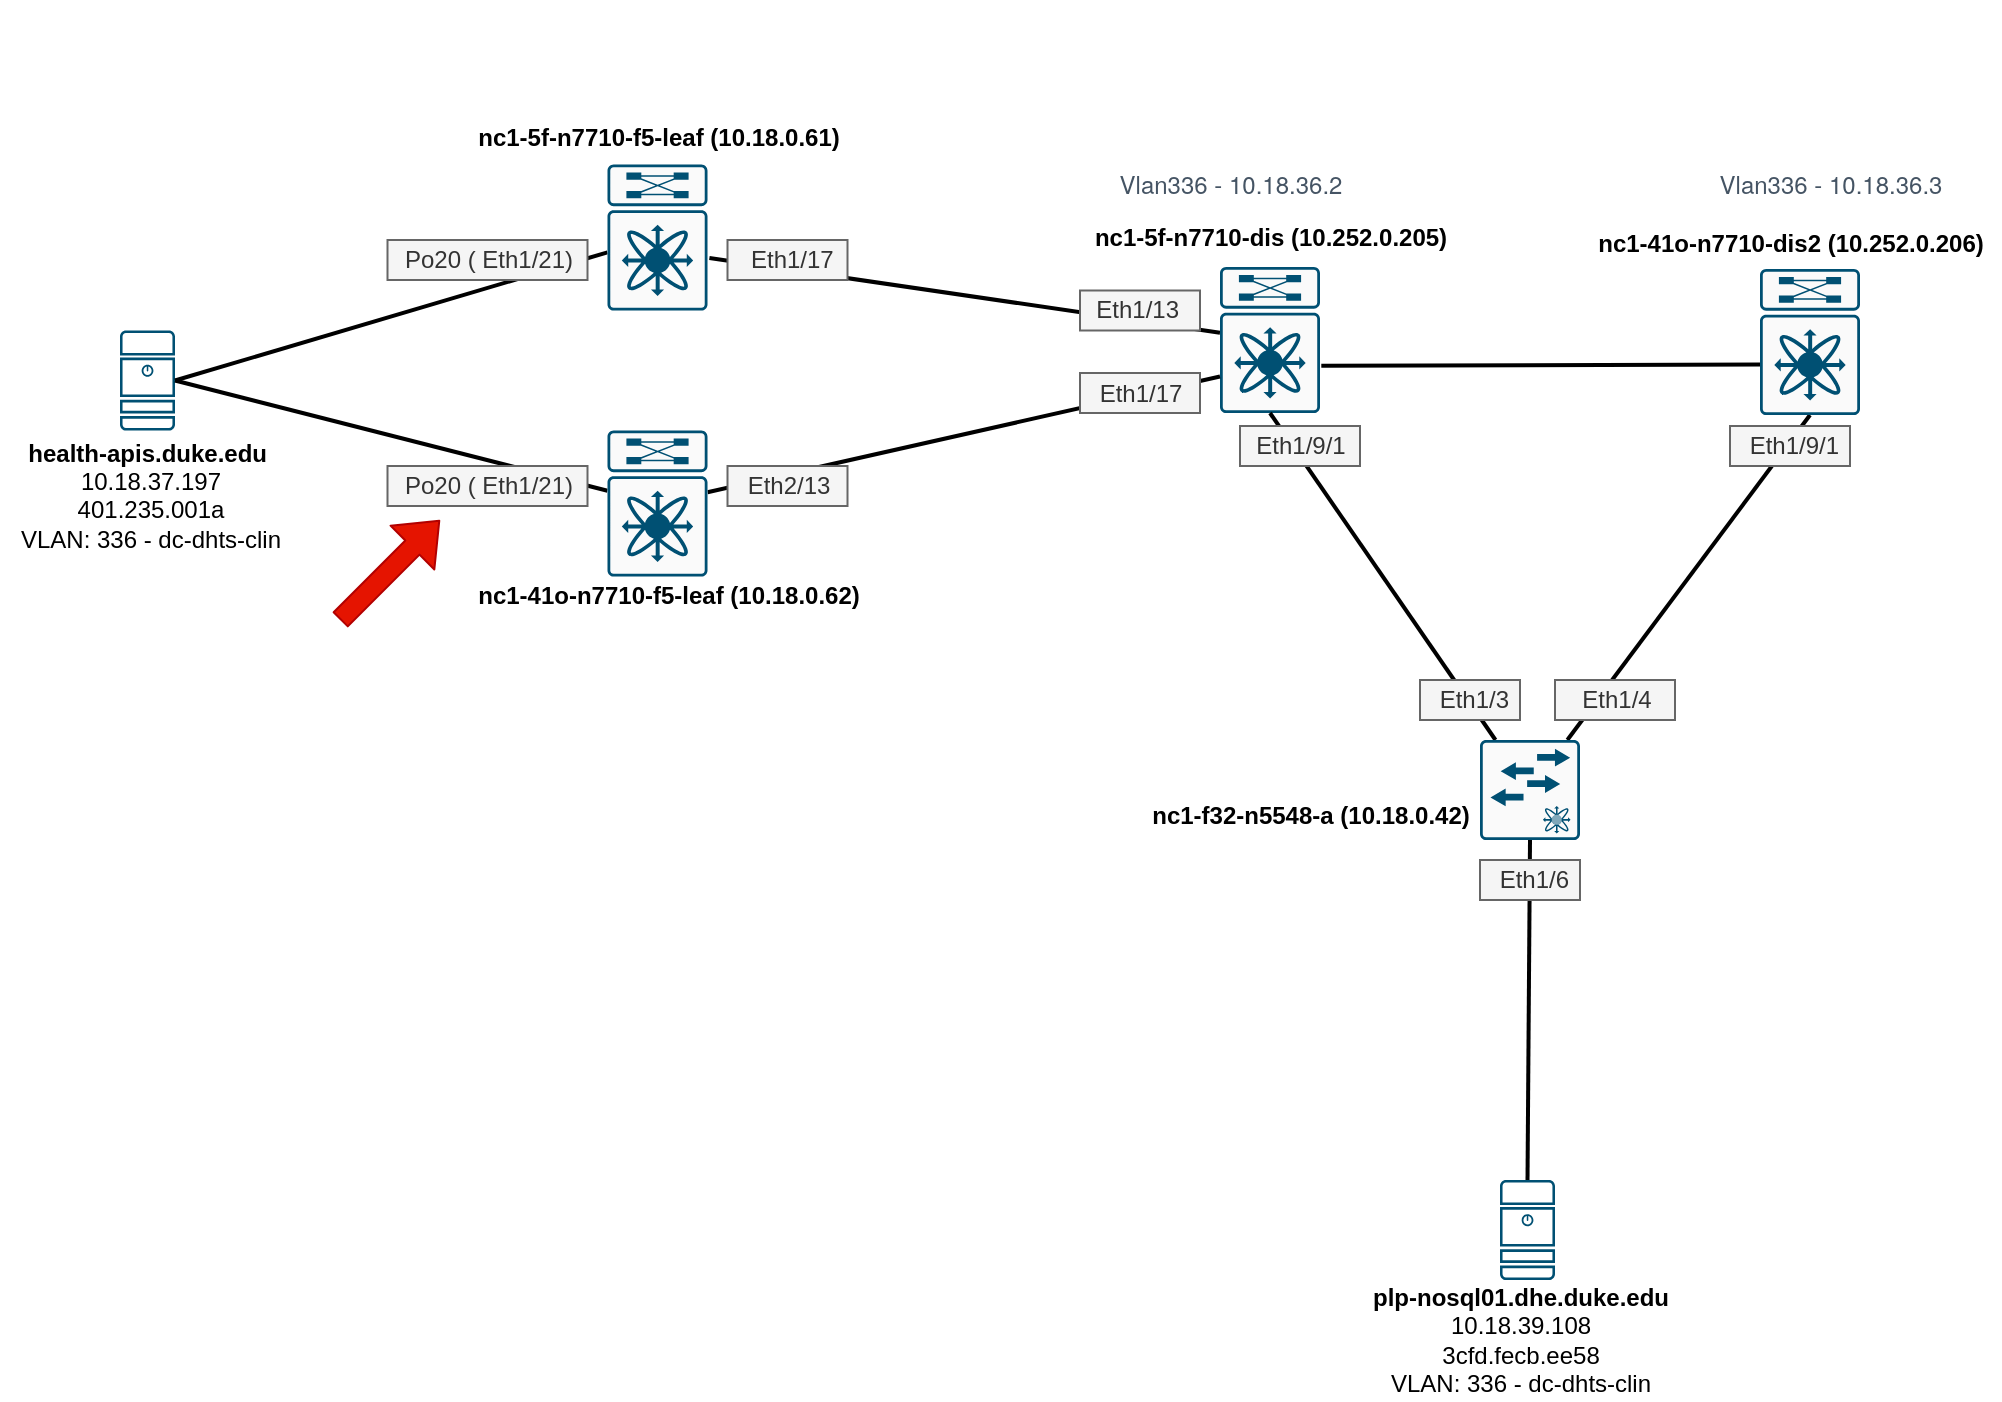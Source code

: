 <mxfile version="13.11.0" type="github"><diagram id="iulFN9MaWA_ZYAHoZRZi" name="Page-1"><mxGraphModel dx="2046" dy="1234" grid="1" gridSize="10" guides="1" tooltips="1" connect="1" arrows="1" fold="1" page="1" pageScale="1" pageWidth="850" pageHeight="1100" math="0" shadow="0"><root><mxCell id="0"/><mxCell id="1" parent="0"/><mxCell id="FDN_Z4YGQP8Es22HY1VH-2" value="" style="points=[[0.015,0.015,0],[0.985,0.015,0],[0.985,0.985,0],[0.015,0.985,0],[0.25,0,0],[0.5,0,0],[0.75,0,0],[1,0.25,0],[1,0.5,0],[1,0.75,0],[0.75,1,0],[0.5,1,0],[0.25,1,0],[0,0.75,0],[0,0.5,0],[0,0.25,0]];verticalLabelPosition=bottom;html=1;verticalAlign=top;aspect=fixed;align=center;pointerEvents=1;shape=mxgraph.cisco19.server;fillColor=#005073;strokeColor=none;" parent="1" vertex="1"><mxGeometry x="360" y="620" width="27.5" height="50" as="geometry"/></mxCell><mxCell id="FDN_Z4YGQP8Es22HY1VH-29" value="" style="edgeStyle=none;rounded=0;orthogonalLoop=1;jettySize=auto;html=1;endArrow=none;endFill=0;strokeWidth=2;entryX=1.019;entryY=0.64;entryDx=0;entryDy=0;entryPerimeter=0;" parent="1" source="FDN_Z4YGQP8Es22HY1VH-3" target="FDN_Z4YGQP8Es22HY1VH-30" edge="1"><mxGeometry relative="1" as="geometry"><mxPoint x="-10" y="196" as="targetPoint"/></mxGeometry></mxCell><mxCell id="FDN_Z4YGQP8Es22HY1VH-3" value="" style="points=[[0.015,0.015,0],[0.985,0.015,0],[0.985,0.985,0],[0.015,0.985,0],[0.25,0,0],[0.5,0,0],[0.75,0,0],[1,0.25,0],[1,0.5,0],[1,0.75,0],[0.75,1,0],[0.5,1,0],[0.25,1,0],[0,0.75,0],[0,0.5,0],[0,0.25,0]];verticalLabelPosition=bottom;html=1;verticalAlign=top;aspect=fixed;align=center;pointerEvents=1;shape=mxgraph.cisco19.rect;prIcon=nexus_7k;fillColor=#FAFAFA;strokeColor=#005073;" parent="1" vertex="1"><mxGeometry x="220" y="163.5" width="50" height="73" as="geometry"/></mxCell><mxCell id="FDN_Z4YGQP8Es22HY1VH-17" value="" style="rounded=0;orthogonalLoop=1;jettySize=auto;html=1;strokeWidth=2;endArrow=none;endFill=0;entryX=0.5;entryY=1;entryDx=0;entryDy=0;entryPerimeter=0;" parent="1" source="FDN_Z4YGQP8Es22HY1VH-5" target="FDN_Z4YGQP8Es22HY1VH-15" edge="1"><mxGeometry relative="1" as="geometry"><mxPoint x="375" y="320" as="targetPoint"/></mxGeometry></mxCell><mxCell id="FDN_Z4YGQP8Es22HY1VH-19" value="" style="edgeStyle=none;rounded=0;orthogonalLoop=1;jettySize=auto;html=1;endArrow=none;endFill=0;strokeWidth=2;entryX=0.5;entryY=1;entryDx=0;entryDy=0;entryPerimeter=0;" parent="1" source="FDN_Z4YGQP8Es22HY1VH-5" target="FDN_Z4YGQP8Es22HY1VH-3" edge="1"><mxGeometry relative="1" as="geometry"><mxPoint x="375" y="320" as="targetPoint"/></mxGeometry></mxCell><mxCell id="FDN_Z4YGQP8Es22HY1VH-5" value="" style="points=[[0.015,0.015,0],[0.985,0.015,0],[0.985,0.985,0],[0.015,0.985,0],[0.25,0,0],[0.5,0,0],[0.75,0,0],[1,0.25,0],[1,0.5,0],[1,0.75,0],[0.75,1,0],[0.5,1,0],[0.25,1,0],[0,0.75,0],[0,0.5,0],[0,0.25,0]];verticalLabelPosition=bottom;html=1;verticalAlign=top;aspect=fixed;align=center;pointerEvents=1;shape=mxgraph.cisco19.rect;prIcon=nexus_5k;fillColor=#FAFAFA;strokeColor=#005073;" parent="1" vertex="1"><mxGeometry x="350" y="400" width="50" height="50" as="geometry"/></mxCell><mxCell id="FDN_Z4YGQP8Es22HY1VH-6" value="" style="endArrow=none;html=1;exitX=0.5;exitY=0;exitDx=0;exitDy=0;exitPerimeter=0;entryX=0.5;entryY=1;entryDx=0;entryDy=0;entryPerimeter=0;strokeWidth=2;" parent="1" source="FDN_Z4YGQP8Es22HY1VH-2" target="FDN_Z4YGQP8Es22HY1VH-5" edge="1"><mxGeometry width="50" height="50" relative="1" as="geometry"><mxPoint x="260" y="590" as="sourcePoint"/><mxPoint x="310" y="540" as="targetPoint"/></mxGeometry></mxCell><mxCell id="FDN_Z4YGQP8Es22HY1VH-7" value="&lt;div&gt;&lt;b&gt;nc1-f32-n5548-a&lt;span&gt;&#9;&lt;/span&gt;(10.18.0.42)&lt;/b&gt;&lt;/div&gt;&lt;div&gt;&lt;br&gt;&lt;/div&gt;" style="text;html=1;align=center;verticalAlign=middle;resizable=0;points=[];autosize=1;" parent="1" vertex="1"><mxGeometry x="180" y="430" width="170" height="30" as="geometry"/></mxCell><mxCell id="FDN_Z4YGQP8Es22HY1VH-8" value="&lt;b&gt;plp-nosql01.dhe.duke.edu &lt;/b&gt;&lt;br&gt;10.18.39.108&lt;br&gt;3cfd.fecb.ee58&lt;br&gt;VLAN: 336 - dc-dhts-clin" style="text;html=1;align=center;verticalAlign=middle;resizable=0;points=[];autosize=1;" parent="1" vertex="1"><mxGeometry x="290" y="670" width="160" height="60" as="geometry"/></mxCell><mxCell id="FDN_Z4YGQP8Es22HY1VH-10" value="Eth1/9/1" style="text;html=1;align=center;verticalAlign=middle;resizable=0;points=[];autosize=1;connectable=0;fillColor=#f5f5f5;strokeColor=#666666;fontColor=#333333;" parent="1" vertex="1"><mxGeometry x="230" y="243" width="60" height="20" as="geometry"/></mxCell><mxCell id="FDN_Z4YGQP8Es22HY1VH-12" value="nc1-5f-n7710-dis (10.252.0.205)" style="text;html=1;align=center;verticalAlign=middle;resizable=0;points=[];autosize=1;fontStyle=1" parent="1" vertex="1"><mxGeometry x="150" y="138.75" width="190" height="20" as="geometry"/></mxCell><mxCell id="FDN_Z4YGQP8Es22HY1VH-13" value="&lt;div&gt;&amp;nbsp;Eth1/6&lt;/div&gt;" style="text;html=1;align=center;verticalAlign=middle;resizable=0;points=[];autosize=1;fillColor=#f5f5f5;strokeColor=#666666;fontColor=#333333;" parent="1" vertex="1"><mxGeometry x="350" y="460" width="50" height="20" as="geometry"/></mxCell><mxCell id="FDN_Z4YGQP8Es22HY1VH-14" value="&lt;div&gt;&lt;b&gt;&lt;br&gt;&lt;/b&gt;&lt;/div&gt;&lt;div&gt;&lt;b&gt;nc1-41o-n7710-dis2 (10.252.0.206)&lt;/b&gt;&lt;/div&gt;" style="text;html=1;align=center;verticalAlign=middle;resizable=0;points=[];autosize=1;" parent="1" vertex="1"><mxGeometry x="400" y="128.75" width="210" height="30" as="geometry"/></mxCell><mxCell id="FDN_Z4YGQP8Es22HY1VH-52" value="" style="edgeStyle=none;rounded=0;orthogonalLoop=1;jettySize=auto;html=1;endArrow=none;endFill=0;strokeWidth=2;fontColor=#333333;entryX=1.013;entryY=0.676;entryDx=0;entryDy=0;entryPerimeter=0;exitX=0.009;exitY=0.654;exitDx=0;exitDy=0;exitPerimeter=0;" parent="1" source="FDN_Z4YGQP8Es22HY1VH-15" target="FDN_Z4YGQP8Es22HY1VH-3" edge="1"><mxGeometry relative="1" as="geometry"/></mxCell><mxCell id="FDN_Z4YGQP8Es22HY1VH-15" value="" style="points=[[0.015,0.015,0],[0.985,0.015,0],[0.985,0.985,0],[0.015,0.985,0],[0.25,0,0],[0.5,0,0],[0.75,0,0],[1,0.25,0],[1,0.5,0],[1,0.75,0],[0.75,1,0],[0.5,1,0],[0.25,1,0],[0,0.75,0],[0,0.5,0],[0,0.25,0]];verticalLabelPosition=bottom;html=1;verticalAlign=top;aspect=fixed;align=center;pointerEvents=1;shape=mxgraph.cisco19.rect;prIcon=nexus_7k;fillColor=#FAFAFA;strokeColor=#005073;" parent="1" vertex="1"><mxGeometry x="490" y="164.5" width="50" height="73" as="geometry"/></mxCell><mxCell id="FDN_Z4YGQP8Es22HY1VH-20" value="&amp;nbsp;Eth1/9/1" style="text;html=1;align=center;verticalAlign=middle;resizable=0;points=[];autosize=1;fillColor=#f5f5f5;strokeColor=#666666;fontColor=#333333;" parent="1" vertex="1"><mxGeometry x="475" y="243" width="60" height="20" as="geometry"/></mxCell><mxCell id="FDN_Z4YGQP8Es22HY1VH-21" value="&amp;nbsp;Eth1/4&amp;nbsp;" style="text;html=1;align=center;verticalAlign=middle;resizable=0;points=[];autosize=1;fillColor=#f5f5f5;strokeColor=#666666;fontColor=#333333;" parent="1" vertex="1"><mxGeometry x="387.5" y="370" width="60" height="20" as="geometry"/></mxCell><mxCell id="FDN_Z4YGQP8Es22HY1VH-22" value="&amp;nbsp;Eth1/3" style="text;html=1;align=center;verticalAlign=middle;resizable=0;points=[];autosize=1;fillColor=#f5f5f5;strokeColor=#666666;fontColor=#333333;" parent="1" vertex="1"><mxGeometry x="320" y="370" width="50" height="20" as="geometry"/></mxCell><mxCell id="FDN_Z4YGQP8Es22HY1VH-24" value="&lt;div style=&quot;text-align: left&quot;&gt;&lt;span&gt;&lt;font color=&quot;#455464&quot; face=&quot;sourcesanspro, helvetica neue, helvetica, arial, sans-serif&quot;&gt;Vlan336 - 10.18.36.3&lt;/font&gt;&lt;/span&gt;&lt;/div&gt;" style="text;html=1;align=center;verticalAlign=middle;resizable=0;points=[];autosize=1;" parent="1" vertex="1"><mxGeometry x="460" y="112.25" width="130" height="20" as="geometry"/></mxCell><mxCell id="FDN_Z4YGQP8Es22HY1VH-26" value="" style="points=[[0.015,0.015,0],[0.985,0.015,0],[0.985,0.985,0],[0.015,0.985,0],[0.25,0,0],[0.5,0,0],[0.75,0,0],[1,0.25,0],[1,0.5,0],[1,0.75,0],[0.75,1,0],[0.5,1,0],[0.25,1,0],[0,0.75,0],[0,0.5,0],[0,0.25,0]];verticalLabelPosition=bottom;html=1;verticalAlign=top;aspect=fixed;align=center;pointerEvents=1;shape=mxgraph.cisco19.server;fillColor=#005073;strokeColor=none;" parent="1" vertex="1"><mxGeometry x="-330" y="195.25" width="27.5" height="50" as="geometry"/></mxCell><mxCell id="FDN_Z4YGQP8Es22HY1VH-27" value="&lt;div&gt;&lt;b&gt;health-apis.duke.edu&amp;nbsp;&lt;/b&gt;&lt;/div&gt;&lt;div&gt;10.18.37.197&lt;/div&gt;401.235.001a&lt;div&gt;&lt;span&gt;VLAN: 336 - dc-dhts-clin&lt;/span&gt;&lt;br&gt;&lt;/div&gt;&lt;div&gt;&lt;br&gt;&lt;/div&gt;" style="text;html=1;align=center;verticalAlign=middle;resizable=0;points=[];autosize=1;" parent="1" vertex="1"><mxGeometry x="-390" y="245.25" width="150" height="80" as="geometry"/></mxCell><mxCell id="FDN_Z4YGQP8Es22HY1VH-44" value="" style="edgeStyle=none;rounded=0;orthogonalLoop=1;jettySize=auto;html=1;endArrow=none;endFill=0;strokeWidth=2;fontColor=#333333;entryX=1;entryY=0.5;entryDx=0;entryDy=0;entryPerimeter=0;" parent="1" source="FDN_Z4YGQP8Es22HY1VH-30" target="FDN_Z4YGQP8Es22HY1VH-26" edge="1"><mxGeometry relative="1" as="geometry"><mxPoint x="-166.25" y="148.75" as="targetPoint"/></mxGeometry></mxCell><mxCell id="FDN_Z4YGQP8Es22HY1VH-30" value="" style="points=[[0.015,0.015,0],[0.985,0.015,0],[0.985,0.985,0],[0.015,0.985,0],[0.25,0,0],[0.5,0,0],[0.75,0,0],[1,0.25,0],[1,0.5,0],[1,0.75,0],[0.75,1,0],[0.5,1,0],[0.25,1,0],[0,0.75,0],[0,0.5,0],[0,0.25,0]];verticalLabelPosition=bottom;html=1;verticalAlign=top;aspect=fixed;align=center;pointerEvents=1;shape=mxgraph.cisco19.rect;prIcon=nexus_7k;fillColor=#FAFAFA;strokeColor=#005073;" parent="1" vertex="1"><mxGeometry x="-86.25" y="112.25" width="50" height="73" as="geometry"/></mxCell><mxCell id="FDN_Z4YGQP8Es22HY1VH-31" value="Eth1/13&amp;nbsp;" style="text;html=1;align=center;verticalAlign=middle;resizable=0;points=[];autosize=1;fillColor=#f5f5f5;strokeColor=#666666;fontColor=#333333;connectable=0;" parent="1" vertex="1"><mxGeometry x="150" y="175.25" width="60" height="20" as="geometry"/></mxCell><mxCell id="FDN_Z4YGQP8Es22HY1VH-32" value="&amp;nbsp;Eth1/17" style="text;html=1;align=center;verticalAlign=middle;resizable=0;points=[];autosize=1;fillColor=#f5f5f5;strokeColor=#666666;fontColor=#333333;connectable=0;" parent="1" vertex="1"><mxGeometry x="-26.25" y="150" width="60" height="20" as="geometry"/></mxCell><mxCell id="FDN_Z4YGQP8Es22HY1VH-33" value="nc1-5f-n7710-f5-leaf (10.18.0.61)" style="text;html=1;align=center;verticalAlign=middle;resizable=0;points=[];autosize=1;fontStyle=1" parent="1" vertex="1"><mxGeometry x="-161.25" y="88.75" width="200" height="20" as="geometry"/></mxCell><mxCell id="FDN_Z4YGQP8Es22HY1VH-36" value="" style="edgeStyle=none;rounded=0;orthogonalLoop=1;jettySize=auto;html=1;endArrow=none;endFill=0;strokeWidth=2;entryX=0;entryY=0.75;entryDx=0;entryDy=0;entryPerimeter=0;" parent="1" source="FDN_Z4YGQP8Es22HY1VH-34" target="FDN_Z4YGQP8Es22HY1VH-3" edge="1"><mxGeometry relative="1" as="geometry"><mxPoint x="55" y="286.5" as="targetPoint"/></mxGeometry></mxCell><mxCell id="FDN_Z4YGQP8Es22HY1VH-48" value="" style="edgeStyle=none;rounded=0;orthogonalLoop=1;jettySize=auto;html=1;endArrow=none;endFill=0;strokeWidth=2;fontColor=#333333;entryX=1;entryY=0.5;entryDx=0;entryDy=0;entryPerimeter=0;" parent="1" source="FDN_Z4YGQP8Es22HY1VH-34" target="FDN_Z4YGQP8Es22HY1VH-26" edge="1"><mxGeometry relative="1" as="geometry"><mxPoint x="-176.25" y="281.75" as="targetPoint"/></mxGeometry></mxCell><mxCell id="FDN_Z4YGQP8Es22HY1VH-34" value="" style="points=[[0.015,0.015,0],[0.985,0.015,0],[0.985,0.985,0],[0.015,0.985,0],[0.25,0,0],[0.5,0,0],[0.75,0,0],[1,0.25,0],[1,0.5,0],[1,0.75,0],[0.75,1,0],[0.5,1,0],[0.25,1,0],[0,0.75,0],[0,0.5,0],[0,0.25,0]];verticalLabelPosition=bottom;html=1;verticalAlign=top;aspect=fixed;align=center;pointerEvents=1;shape=mxgraph.cisco19.rect;prIcon=nexus_7k;fillColor=#FAFAFA;strokeColor=#005073;" parent="1" vertex="1"><mxGeometry x="-86.25" y="245.25" width="50" height="73" as="geometry"/></mxCell><mxCell id="FDN_Z4YGQP8Es22HY1VH-38" value="nc1-41o-n7710-f5-leaf (10.18.0.62)" style="text;html=1;align=center;verticalAlign=middle;resizable=0;points=[];autosize=1;fontStyle=1" parent="1" vertex="1"><mxGeometry x="-161.25" y="318.25" width="210" height="20" as="geometry"/></mxCell><mxCell id="FDN_Z4YGQP8Es22HY1VH-39" value="&lt;span style=&quot;color: rgba(0 , 0 , 0 , 0) ; font-family: monospace ; font-size: 0px&quot;&gt;%3CmxGraphModel%3E%3Croot%3E%3CmxCell%20id%3D%220%22%2F%3E%3CmxCell%20id%3D%221%22%20parent%3D%220%22%2F%3E%3CmxCell%20id%3D%222%22%20value%3D%22%26lt%3Bdiv%20style%3D%26quot%3Btext-align%3A%20left%26quot%3B%26gt%3B%26lt%3Bspan%26gt%3B%26lt%3Bfont%20color%3D%26quot%3B%23455464%26quot%3B%20face%3D%26quot%3Bsourcesanspro%2C%20helvetica%20neue%2C%20helvetica%2C%20arial%2C%20sans-serif%26quot%3B%26gt%3BVlan336%20-%2010.18.36.3%26lt%3B%2Ffont%26gt%3B%26lt%3B%2Fspan%26gt%3B%26lt%3B%2Fdiv%26gt%3B%22%20style%3D%22text%3Bhtml%3D1%3Balign%3Dcenter%3BverticalAlign%3Dmiddle%3Bresizable%3D0%3Bpoints%3D%5B%5D%3Bautosize%3D1%3B%22%20vertex%3D%221%22%20parent%3D%221%22%3E%3CmxGeometry%20x%3D%22575%22%20y%3D%22180%22%20width%3D%22130%22%20height%3D%2220%22%20as%3D%22geometry%22%2F%3E%3C%2FmxCell%3E%3C%2Froot%3E%3C%2FmxGraphModel%3E&lt;/span&gt;" style="text;html=1;align=center;verticalAlign=middle;resizable=0;points=[];autosize=1;" parent="1" vertex="1"><mxGeometry x="340" y="30" width="20" height="20" as="geometry"/></mxCell><mxCell id="FDN_Z4YGQP8Es22HY1VH-40" value="&lt;div style=&quot;text-align: left&quot;&gt;&lt;span&gt;&lt;font color=&quot;#455464&quot; face=&quot;sourcesanspro, helvetica neue, helvetica, arial, sans-serif&quot;&gt;Vlan336 - 10.18.36.2&lt;/font&gt;&lt;/span&gt;&lt;/div&gt;" style="text;html=1;align=center;verticalAlign=middle;resizable=0;points=[];autosize=1;" parent="1" vertex="1"><mxGeometry x="160" y="112.25" width="130" height="20" as="geometry"/></mxCell><mxCell id="FDN_Z4YGQP8Es22HY1VH-41" value="Eth1/17" style="text;html=1;align=center;verticalAlign=middle;resizable=0;points=[];autosize=1;connectable=0;fillColor=#f5f5f5;strokeColor=#666666;fontColor=#333333;" parent="1" vertex="1"><mxGeometry x="150" y="216.5" width="60" height="20" as="geometry"/></mxCell><mxCell id="FDN_Z4YGQP8Es22HY1VH-42" value="Eth2/13" style="text;html=1;align=center;verticalAlign=middle;resizable=0;points=[];autosize=1;fillColor=#f5f5f5;strokeColor=#666666;fontColor=#333333;connectable=0;" parent="1" vertex="1"><mxGeometry x="-26.25" y="263" width="60" height="20" as="geometry"/></mxCell><mxCell id="FDN_Z4YGQP8Es22HY1VH-45" value="Po20 (&amp;nbsp;Eth1/21)" style="text;html=1;align=center;verticalAlign=middle;resizable=0;points=[];autosize=1;fontColor=#333333;fillColor=#f5f5f5;strokeColor=#666666;connectable=0;" parent="1" vertex="1"><mxGeometry x="-196.25" y="150" width="100" height="20" as="geometry"/></mxCell><mxCell id="FDN_Z4YGQP8Es22HY1VH-51" value="Po20 (&amp;nbsp;Eth1/21)" style="text;html=1;align=center;verticalAlign=middle;resizable=0;points=[];autosize=1;fontColor=#333333;fillColor=#f5f5f5;strokeColor=#666666;connectable=0;" parent="1" vertex="1"><mxGeometry x="-196.25" y="263" width="100" height="20" as="geometry"/></mxCell><mxCell id="qd5_7RHLc6ja4RvwHmvW-1" value="" style="shape=flexArrow;endArrow=classic;html=1;fillColor=#e51400;strokeColor=#B20000;" parent="1" edge="1"><mxGeometry width="50" height="50" relative="1" as="geometry"><mxPoint x="-220" y="340" as="sourcePoint"/><mxPoint x="-170" y="290" as="targetPoint"/></mxGeometry></mxCell></root></mxGraphModel></diagram></mxfile>
